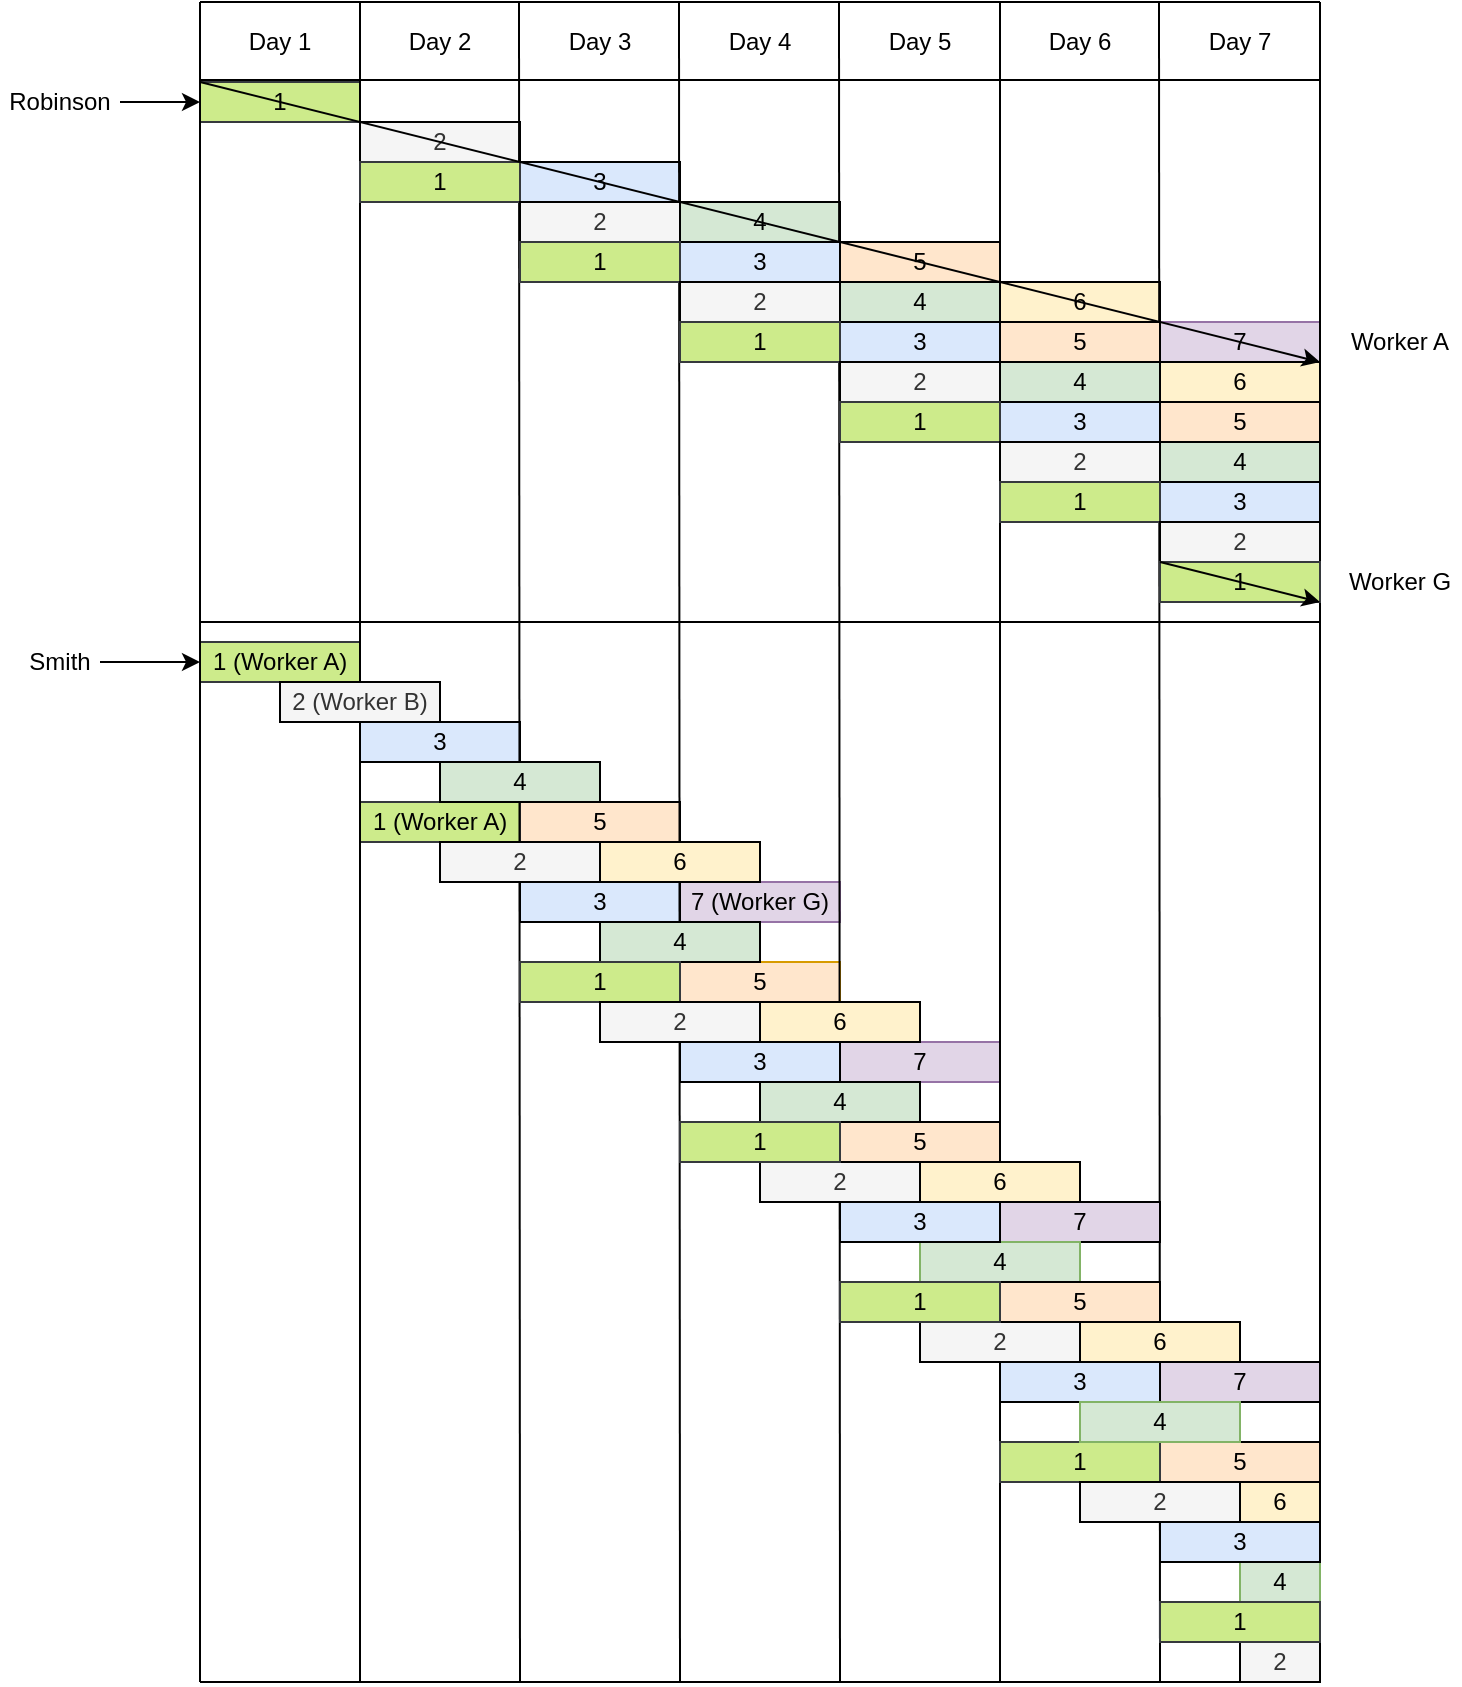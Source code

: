 <mxfile version="13.3.5" type="device"><diagram id="KAXBf_kx3AILCAbANQSw" name="Page-1"><mxGraphModel dx="786" dy="531" grid="1" gridSize="10" guides="1" tooltips="1" connect="1" arrows="1" fold="1" page="1" pageScale="1" pageWidth="850" pageHeight="1100" math="0" shadow="0"><root><mxCell id="0"/><mxCell id="1" parent="0"/><mxCell id="9sUjh-PPKG85lTqLTAeu-1" value="1" style="rounded=0;whiteSpace=wrap;html=1;fillColor=#cdeb8b;strokeColor=#36393d;" vertex="1" parent="1"><mxGeometry x="120" y="120" width="80" height="20" as="geometry"/></mxCell><mxCell id="9sUjh-PPKG85lTqLTAeu-2" value="2" style="rounded=0;whiteSpace=wrap;html=1;fillColor=#f5f5f5;fontColor=#333333;" vertex="1" parent="1"><mxGeometry x="200" y="140" width="80" height="20" as="geometry"/></mxCell><mxCell id="9sUjh-PPKG85lTqLTAeu-3" value="3" style="rounded=0;whiteSpace=wrap;html=1;fillColor=#dae8fc;" vertex="1" parent="1"><mxGeometry x="280" y="160" width="80" height="20" as="geometry"/></mxCell><mxCell id="9sUjh-PPKG85lTqLTAeu-4" value="4" style="rounded=0;whiteSpace=wrap;html=1;fillColor=#d5e8d4;" vertex="1" parent="1"><mxGeometry x="360" y="180" width="80" height="20" as="geometry"/></mxCell><mxCell id="9sUjh-PPKG85lTqLTAeu-5" value="5" style="rounded=0;whiteSpace=wrap;html=1;fillColor=#ffe6cc;" vertex="1" parent="1"><mxGeometry x="440" y="200" width="80" height="20" as="geometry"/></mxCell><mxCell id="9sUjh-PPKG85lTqLTAeu-6" value="6" style="rounded=0;whiteSpace=wrap;html=1;fillColor=#fff2cc;" vertex="1" parent="1"><mxGeometry x="520" y="220" width="80" height="20" as="geometry"/></mxCell><mxCell id="9sUjh-PPKG85lTqLTAeu-7" value="7" style="rounded=0;whiteSpace=wrap;html=1;fillColor=#e1d5e7;strokeColor=#9673a6;" vertex="1" parent="1"><mxGeometry x="600" y="240" width="80" height="20" as="geometry"/></mxCell><mxCell id="9sUjh-PPKG85lTqLTAeu-10" value="1 (Worker A)" style="rounded=0;whiteSpace=wrap;html=1;fillColor=#cdeb8b;strokeColor=#36393d;" vertex="1" parent="1"><mxGeometry x="120" y="400" width="80" height="20" as="geometry"/></mxCell><mxCell id="9sUjh-PPKG85lTqLTAeu-12" value="3" style="rounded=0;whiteSpace=wrap;html=1;fillColor=#dae8fc;" vertex="1" parent="1"><mxGeometry x="200" y="440" width="80" height="20" as="geometry"/></mxCell><mxCell id="9sUjh-PPKG85lTqLTAeu-14" value="5" style="rounded=0;whiteSpace=wrap;html=1;fillColor=#ffe6cc;" vertex="1" parent="1"><mxGeometry x="280" y="480" width="80" height="20" as="geometry"/></mxCell><mxCell id="9sUjh-PPKG85lTqLTAeu-16" value="7 (Worker G)" style="rounded=0;whiteSpace=wrap;html=1;fillColor=#e1d5e7;strokeColor=#9673a6;" vertex="1" parent="1"><mxGeometry x="360" y="520" width="80" height="20" as="geometry"/></mxCell><mxCell id="9sUjh-PPKG85lTqLTAeu-29" style="edgeStyle=orthogonalEdgeStyle;rounded=0;orthogonalLoop=1;jettySize=auto;html=1;exitX=1;exitY=0.5;exitDx=0;exitDy=0;entryX=0;entryY=0.5;entryDx=0;entryDy=0;" edge="1" parent="1" source="9sUjh-PPKG85lTqLTAeu-27" target="9sUjh-PPKG85lTqLTAeu-1"><mxGeometry relative="1" as="geometry"/></mxCell><mxCell id="9sUjh-PPKG85lTqLTAeu-27" value="Robinson" style="text;html=1;strokeColor=none;fillColor=none;align=center;verticalAlign=middle;whiteSpace=wrap;rounded=0;" vertex="1" parent="1"><mxGeometry x="20" y="120" width="60" height="20" as="geometry"/></mxCell><mxCell id="9sUjh-PPKG85lTqLTAeu-31" style="edgeStyle=orthogonalEdgeStyle;rounded=0;orthogonalLoop=1;jettySize=auto;html=1;entryX=0;entryY=0.5;entryDx=0;entryDy=0;exitX=1;exitY=0.5;exitDx=0;exitDy=0;" edge="1" parent="1" source="9sUjh-PPKG85lTqLTAeu-30" target="9sUjh-PPKG85lTqLTAeu-10"><mxGeometry relative="1" as="geometry"><mxPoint x="80" y="310" as="sourcePoint"/></mxGeometry></mxCell><mxCell id="9sUjh-PPKG85lTqLTAeu-30" value="Smith" style="text;html=1;strokeColor=none;fillColor=none;align=center;verticalAlign=middle;whiteSpace=wrap;rounded=0;" vertex="1" parent="1"><mxGeometry x="30" y="400" width="40" height="20" as="geometry"/></mxCell><mxCell id="9sUjh-PPKG85lTqLTAeu-32" value="Day 1" style="text;html=1;strokeColor=none;fillColor=none;align=center;verticalAlign=middle;whiteSpace=wrap;rounded=0;" vertex="1" parent="1"><mxGeometry x="140" y="90" width="40" height="20" as="geometry"/></mxCell><mxCell id="9sUjh-PPKG85lTqLTAeu-33" value="Day 2" style="text;html=1;strokeColor=none;fillColor=none;align=center;verticalAlign=middle;whiteSpace=wrap;rounded=0;" vertex="1" parent="1"><mxGeometry x="220" y="90" width="40" height="20" as="geometry"/></mxCell><mxCell id="9sUjh-PPKG85lTqLTAeu-34" value="Day 3" style="text;html=1;strokeColor=none;fillColor=none;align=center;verticalAlign=middle;whiteSpace=wrap;rounded=0;" vertex="1" parent="1"><mxGeometry x="300" y="90" width="40" height="20" as="geometry"/></mxCell><mxCell id="9sUjh-PPKG85lTqLTAeu-35" value="Day 4" style="text;html=1;strokeColor=none;fillColor=none;align=center;verticalAlign=middle;whiteSpace=wrap;rounded=0;" vertex="1" parent="1"><mxGeometry x="380" y="90" width="40" height="20" as="geometry"/></mxCell><mxCell id="9sUjh-PPKG85lTqLTAeu-36" value="Day 5" style="text;html=1;strokeColor=none;fillColor=none;align=center;verticalAlign=middle;whiteSpace=wrap;rounded=0;" vertex="1" parent="1"><mxGeometry x="460" y="90" width="40" height="20" as="geometry"/></mxCell><mxCell id="9sUjh-PPKG85lTqLTAeu-37" value="Day 6" style="text;html=1;strokeColor=none;fillColor=none;align=center;verticalAlign=middle;whiteSpace=wrap;rounded=0;" vertex="1" parent="1"><mxGeometry x="540" y="90" width="40" height="20" as="geometry"/></mxCell><mxCell id="9sUjh-PPKG85lTqLTAeu-38" value="Day 7" style="text;html=1;strokeColor=none;fillColor=none;align=center;verticalAlign=middle;whiteSpace=wrap;rounded=0;" vertex="1" parent="1"><mxGeometry x="620" y="90" width="40" height="20" as="geometry"/></mxCell><mxCell id="9sUjh-PPKG85lTqLTAeu-41" value="1 (Worker A)" style="rounded=0;whiteSpace=wrap;html=1;fillColor=#cdeb8b;strokeColor=#36393d;" vertex="1" parent="1"><mxGeometry x="200" y="480" width="80" height="20" as="geometry"/></mxCell><mxCell id="9sUjh-PPKG85lTqLTAeu-43" value="3" style="rounded=0;whiteSpace=wrap;html=1;fillColor=#dae8fc;" vertex="1" parent="1"><mxGeometry x="280" y="520" width="80" height="20" as="geometry"/></mxCell><mxCell id="9sUjh-PPKG85lTqLTAeu-45" value="5" style="rounded=0;whiteSpace=wrap;html=1;fillColor=#ffe6cc;strokeColor=#d79b00;" vertex="1" parent="1"><mxGeometry x="360" y="560" width="80" height="20" as="geometry"/></mxCell><mxCell id="9sUjh-PPKG85lTqLTAeu-47" value="7" style="rounded=0;whiteSpace=wrap;html=1;fillColor=#e1d5e7;strokeColor=#9673a6;" vertex="1" parent="1"><mxGeometry x="440" y="600" width="80" height="20" as="geometry"/></mxCell><mxCell id="9sUjh-PPKG85lTqLTAeu-56" value="" style="endArrow=none;html=1;" edge="1" parent="1"><mxGeometry width="50" height="50" relative="1" as="geometry"><mxPoint x="200" y="80" as="sourcePoint"/><mxPoint x="200" y="920" as="targetPoint"/></mxGeometry></mxCell><mxCell id="9sUjh-PPKG85lTqLTAeu-57" value="" style="endArrow=none;html=1;" edge="1" parent="1"><mxGeometry width="50" height="50" relative="1" as="geometry"><mxPoint x="279.5" y="80" as="sourcePoint"/><mxPoint x="280" y="920" as="targetPoint"/></mxGeometry></mxCell><mxCell id="9sUjh-PPKG85lTqLTAeu-58" value="" style="endArrow=none;html=1;" edge="1" parent="1"><mxGeometry width="50" height="50" relative="1" as="geometry"><mxPoint x="359.5" y="80" as="sourcePoint"/><mxPoint x="360" y="920" as="targetPoint"/></mxGeometry></mxCell><mxCell id="9sUjh-PPKG85lTqLTAeu-59" value="" style="endArrow=none;html=1;" edge="1" parent="1"><mxGeometry width="50" height="50" relative="1" as="geometry"><mxPoint x="439.5" y="80" as="sourcePoint"/><mxPoint x="440" y="920" as="targetPoint"/></mxGeometry></mxCell><mxCell id="9sUjh-PPKG85lTqLTAeu-60" value="" style="endArrow=none;html=1;" edge="1" parent="1"><mxGeometry width="50" height="50" relative="1" as="geometry"><mxPoint x="520" y="80" as="sourcePoint"/><mxPoint x="520" y="920" as="targetPoint"/></mxGeometry></mxCell><mxCell id="9sUjh-PPKG85lTqLTAeu-62" value="" style="endArrow=none;html=1;" edge="1" parent="1"><mxGeometry width="50" height="50" relative="1" as="geometry"><mxPoint x="599.5" y="80" as="sourcePoint"/><mxPoint x="600" y="920" as="targetPoint"/></mxGeometry></mxCell><mxCell id="9sUjh-PPKG85lTqLTAeu-11" value="2 (Worker B)" style="rounded=0;whiteSpace=wrap;html=1;fillColor=#f5f5f5;fontColor=#333333;" vertex="1" parent="1"><mxGeometry x="160" y="420" width="80" height="20" as="geometry"/></mxCell><mxCell id="9sUjh-PPKG85lTqLTAeu-13" value="4" style="rounded=0;whiteSpace=wrap;html=1;fillColor=#d5e8d4;" vertex="1" parent="1"><mxGeometry x="240" y="460" width="80" height="20" as="geometry"/></mxCell><mxCell id="9sUjh-PPKG85lTqLTAeu-15" value="6" style="rounded=0;whiteSpace=wrap;html=1;fillColor=#fff2cc;" vertex="1" parent="1"><mxGeometry x="320" y="500" width="80" height="20" as="geometry"/></mxCell><mxCell id="9sUjh-PPKG85lTqLTAeu-42" value="2" style="rounded=0;whiteSpace=wrap;html=1;fillColor=#f5f5f5;fontColor=#333333;" vertex="1" parent="1"><mxGeometry x="240" y="500" width="80" height="20" as="geometry"/></mxCell><mxCell id="9sUjh-PPKG85lTqLTAeu-44" value="4" style="rounded=0;whiteSpace=wrap;html=1;fillColor=#d5e8d4;" vertex="1" parent="1"><mxGeometry x="320" y="540" width="80" height="20" as="geometry"/></mxCell><mxCell id="9sUjh-PPKG85lTqLTAeu-46" value="6" style="rounded=0;whiteSpace=wrap;html=1;fillColor=#fff2cc;" vertex="1" parent="1"><mxGeometry x="400" y="580" width="80" height="20" as="geometry"/></mxCell><mxCell id="9sUjh-PPKG85lTqLTAeu-63" value="" style="endArrow=none;html=1;" edge="1" parent="1"><mxGeometry width="50" height="50" relative="1" as="geometry"><mxPoint x="120" y="80" as="sourcePoint"/><mxPoint x="120" y="920" as="targetPoint"/></mxGeometry></mxCell><mxCell id="9sUjh-PPKG85lTqLTAeu-64" value="" style="endArrow=none;html=1;entryX=1;entryY=1;entryDx=0;entryDy=0;" edge="1" parent="1" target="9sUjh-PPKG85lTqLTAeu-99"><mxGeometry width="50" height="50" relative="1" as="geometry"><mxPoint x="680" y="80" as="sourcePoint"/><mxPoint x="680" y="580" as="targetPoint"/></mxGeometry></mxCell><mxCell id="9sUjh-PPKG85lTqLTAeu-65" value="" style="endArrow=none;html=1;" edge="1" parent="1"><mxGeometry width="50" height="50" relative="1" as="geometry"><mxPoint x="120" y="80" as="sourcePoint"/><mxPoint x="680" y="80" as="targetPoint"/></mxGeometry></mxCell><mxCell id="9sUjh-PPKG85lTqLTAeu-67" value="1" style="rounded=0;whiteSpace=wrap;html=1;fillColor=#cdeb8b;strokeColor=#36393d;" vertex="1" parent="1"><mxGeometry x="280" y="560" width="80" height="20" as="geometry"/></mxCell><mxCell id="9sUjh-PPKG85lTqLTAeu-68" value="3" style="rounded=0;whiteSpace=wrap;html=1;fillColor=#dae8fc;" vertex="1" parent="1"><mxGeometry x="360" y="600" width="80" height="20" as="geometry"/></mxCell><mxCell id="9sUjh-PPKG85lTqLTAeu-69" value="5" style="rounded=0;whiteSpace=wrap;html=1;fillColor=#ffe6cc;" vertex="1" parent="1"><mxGeometry x="440" y="640" width="80" height="20" as="geometry"/></mxCell><mxCell id="9sUjh-PPKG85lTqLTAeu-70" value="7" style="rounded=0;whiteSpace=wrap;html=1;fillColor=#e1d5e7;" vertex="1" parent="1"><mxGeometry x="520" y="680" width="80" height="20" as="geometry"/></mxCell><mxCell id="9sUjh-PPKG85lTqLTAeu-71" value="2" style="rounded=0;whiteSpace=wrap;html=1;fillColor=#f5f5f5;fontColor=#333333;" vertex="1" parent="1"><mxGeometry x="320" y="580" width="80" height="20" as="geometry"/></mxCell><mxCell id="9sUjh-PPKG85lTqLTAeu-72" value="4" style="rounded=0;whiteSpace=wrap;html=1;fillColor=#d5e8d4;" vertex="1" parent="1"><mxGeometry x="400" y="620" width="80" height="20" as="geometry"/></mxCell><mxCell id="9sUjh-PPKG85lTqLTAeu-73" value="6" style="rounded=0;whiteSpace=wrap;html=1;fillColor=#fff2cc;" vertex="1" parent="1"><mxGeometry x="480" y="660" width="80" height="20" as="geometry"/></mxCell><mxCell id="9sUjh-PPKG85lTqLTAeu-81" value="" style="endArrow=none;html=1;" edge="1" parent="1"><mxGeometry width="50" height="50" relative="1" as="geometry"><mxPoint x="120" y="920" as="sourcePoint"/><mxPoint x="680" y="920" as="targetPoint"/></mxGeometry></mxCell><mxCell id="9sUjh-PPKG85lTqLTAeu-82" value="" style="endArrow=none;html=1;" edge="1" parent="1"><mxGeometry width="50" height="50" relative="1" as="geometry"><mxPoint x="120" y="119" as="sourcePoint"/><mxPoint x="680" y="119" as="targetPoint"/></mxGeometry></mxCell><mxCell id="9sUjh-PPKG85lTqLTAeu-83" value="" style="endArrow=none;html=1;" edge="1" parent="1"><mxGeometry width="50" height="50" relative="1" as="geometry"><mxPoint x="120" y="390" as="sourcePoint"/><mxPoint x="680" y="390" as="targetPoint"/></mxGeometry></mxCell><mxCell id="9sUjh-PPKG85lTqLTAeu-87" value="6" style="rounded=0;whiteSpace=wrap;html=1;fillColor=#fff2cc;" vertex="1" parent="1"><mxGeometry x="560" y="740" width="80" height="20" as="geometry"/></mxCell><mxCell id="9sUjh-PPKG85lTqLTAeu-88" value="2" style="rounded=0;whiteSpace=wrap;html=1;fillColor=#f5f5f5;fontColor=#333333;" vertex="1" parent="1"><mxGeometry x="400" y="660" width="80" height="20" as="geometry"/></mxCell><mxCell id="9sUjh-PPKG85lTqLTAeu-89" value="4" style="rounded=0;whiteSpace=wrap;html=1;fillColor=#d5e8d4;strokeColor=#82b366;" vertex="1" parent="1"><mxGeometry x="480" y="700" width="80" height="20" as="geometry"/></mxCell><mxCell id="9sUjh-PPKG85lTqLTAeu-90" value="1" style="rounded=0;whiteSpace=wrap;html=1;fillColor=#cdeb8b;strokeColor=#36393d;" vertex="1" parent="1"><mxGeometry x="360" y="640" width="80" height="20" as="geometry"/></mxCell><mxCell id="9sUjh-PPKG85lTqLTAeu-91" value="3" style="rounded=0;whiteSpace=wrap;html=1;fillColor=#dae8fc;" vertex="1" parent="1"><mxGeometry x="440" y="680" width="80" height="20" as="geometry"/></mxCell><mxCell id="9sUjh-PPKG85lTqLTAeu-92" value="5" style="rounded=0;whiteSpace=wrap;html=1;fillColor=#ffe6cc;" vertex="1" parent="1"><mxGeometry x="520" y="720" width="80" height="20" as="geometry"/></mxCell><mxCell id="9sUjh-PPKG85lTqLTAeu-93" value="7" style="rounded=0;whiteSpace=wrap;html=1;fillColor=#e1d5e7;" vertex="1" parent="1"><mxGeometry x="600" y="760" width="80" height="20" as="geometry"/></mxCell><mxCell id="9sUjh-PPKG85lTqLTAeu-94" value="2" style="rounded=0;whiteSpace=wrap;html=1;fillColor=#f5f5f5;fontColor=#333333;" vertex="1" parent="1"><mxGeometry x="480" y="740" width="80" height="20" as="geometry"/></mxCell><mxCell id="9sUjh-PPKG85lTqLTAeu-95" value="4" style="rounded=0;whiteSpace=wrap;html=1;fillColor=#d5e8d4;strokeColor=#82b366;" vertex="1" parent="1"><mxGeometry x="640" y="860" width="40" height="20" as="geometry"/></mxCell><mxCell id="9sUjh-PPKG85lTqLTAeu-96" value="1" style="rounded=0;whiteSpace=wrap;html=1;fillColor=#cdeb8b;strokeColor=#36393d;" vertex="1" parent="1"><mxGeometry x="440" y="720" width="80" height="20" as="geometry"/></mxCell><mxCell id="9sUjh-PPKG85lTqLTAeu-97" value="3" style="rounded=0;whiteSpace=wrap;html=1;fillColor=#dae8fc;" vertex="1" parent="1"><mxGeometry x="520" y="760" width="80" height="20" as="geometry"/></mxCell><mxCell id="9sUjh-PPKG85lTqLTAeu-98" value="5" style="rounded=0;whiteSpace=wrap;html=1;fillColor=#ffe6cc;" vertex="1" parent="1"><mxGeometry x="600" y="800" width="80" height="20" as="geometry"/></mxCell><mxCell id="9sUjh-PPKG85lTqLTAeu-99" value="2" style="rounded=0;whiteSpace=wrap;html=1;fillColor=#f5f5f5;fontColor=#333333;" vertex="1" parent="1"><mxGeometry x="640" y="900" width="40" height="20" as="geometry"/></mxCell><mxCell id="9sUjh-PPKG85lTqLTAeu-100" value="1" style="rounded=0;whiteSpace=wrap;html=1;fillColor=#cdeb8b;strokeColor=#36393d;" vertex="1" parent="1"><mxGeometry x="520" y="800" width="80" height="20" as="geometry"/></mxCell><mxCell id="9sUjh-PPKG85lTqLTAeu-101" value="3" style="rounded=0;whiteSpace=wrap;html=1;fillColor=#dae8fc;" vertex="1" parent="1"><mxGeometry x="600" y="840" width="80" height="20" as="geometry"/></mxCell><mxCell id="9sUjh-PPKG85lTqLTAeu-102" value="1" style="rounded=0;whiteSpace=wrap;html=1;fillColor=#cdeb8b;strokeColor=#36393d;" vertex="1" parent="1"><mxGeometry x="600" y="880" width="80" height="20" as="geometry"/></mxCell><mxCell id="9sUjh-PPKG85lTqLTAeu-103" value="4" style="rounded=0;whiteSpace=wrap;html=1;fillColor=#d5e8d4;strokeColor=#82b366;" vertex="1" parent="1"><mxGeometry x="560" y="780" width="80" height="20" as="geometry"/></mxCell><mxCell id="9sUjh-PPKG85lTqLTAeu-104" value="6" style="rounded=0;whiteSpace=wrap;html=1;fillColor=#fff2cc;" vertex="1" parent="1"><mxGeometry x="640" y="820" width="40" height="20" as="geometry"/></mxCell><mxCell id="9sUjh-PPKG85lTqLTAeu-105" value="2" style="rounded=0;whiteSpace=wrap;html=1;fillColor=#f5f5f5;fontColor=#333333;" vertex="1" parent="1"><mxGeometry x="560" y="820" width="80" height="20" as="geometry"/></mxCell><mxCell id="9sUjh-PPKG85lTqLTAeu-106" value="1" style="rounded=0;whiteSpace=wrap;html=1;fillColor=#cdeb8b;strokeColor=#36393d;" vertex="1" parent="1"><mxGeometry x="200" y="160" width="80" height="20" as="geometry"/></mxCell><mxCell id="9sUjh-PPKG85lTqLTAeu-107" value="2" style="rounded=0;whiteSpace=wrap;html=1;fillColor=#f5f5f5;fontColor=#333333;" vertex="1" parent="1"><mxGeometry x="280" y="180" width="80" height="20" as="geometry"/></mxCell><mxCell id="9sUjh-PPKG85lTqLTAeu-108" value="3" style="rounded=0;whiteSpace=wrap;html=1;fillColor=#dae8fc;" vertex="1" parent="1"><mxGeometry x="360" y="200" width="80" height="20" as="geometry"/></mxCell><mxCell id="9sUjh-PPKG85lTqLTAeu-109" value="4" style="rounded=0;whiteSpace=wrap;html=1;fillColor=#d5e8d4;" vertex="1" parent="1"><mxGeometry x="440" y="220" width="80" height="20" as="geometry"/></mxCell><mxCell id="9sUjh-PPKG85lTqLTAeu-110" value="5" style="rounded=0;whiteSpace=wrap;html=1;fillColor=#ffe6cc;" vertex="1" parent="1"><mxGeometry x="520" y="240" width="80" height="20" as="geometry"/></mxCell><mxCell id="9sUjh-PPKG85lTqLTAeu-111" value="6" style="rounded=0;whiteSpace=wrap;html=1;fillColor=#fff2cc;" vertex="1" parent="1"><mxGeometry x="600" y="260" width="80" height="20" as="geometry"/></mxCell><mxCell id="9sUjh-PPKG85lTqLTAeu-113" value="1" style="rounded=0;whiteSpace=wrap;html=1;fillColor=#cdeb8b;strokeColor=#36393d;" vertex="1" parent="1"><mxGeometry x="280" y="200" width="80" height="20" as="geometry"/></mxCell><mxCell id="9sUjh-PPKG85lTqLTAeu-114" value="2" style="rounded=0;whiteSpace=wrap;html=1;fillColor=#f5f5f5;fontColor=#333333;" vertex="1" parent="1"><mxGeometry x="360" y="220" width="80" height="20" as="geometry"/></mxCell><mxCell id="9sUjh-PPKG85lTqLTAeu-115" value="3" style="rounded=0;whiteSpace=wrap;html=1;fillColor=#dae8fc;" vertex="1" parent="1"><mxGeometry x="440" y="240" width="80" height="20" as="geometry"/></mxCell><mxCell id="9sUjh-PPKG85lTqLTAeu-116" value="4" style="rounded=0;whiteSpace=wrap;html=1;fillColor=#d5e8d4;" vertex="1" parent="1"><mxGeometry x="520" y="260" width="80" height="20" as="geometry"/></mxCell><mxCell id="9sUjh-PPKG85lTqLTAeu-117" value="5" style="rounded=0;whiteSpace=wrap;html=1;fillColor=#ffe6cc;" vertex="1" parent="1"><mxGeometry x="600" y="280" width="80" height="20" as="geometry"/></mxCell><mxCell id="9sUjh-PPKG85lTqLTAeu-120" value="1" style="rounded=0;whiteSpace=wrap;html=1;fillColor=#cdeb8b;strokeColor=#36393d;" vertex="1" parent="1"><mxGeometry x="360" y="240" width="80" height="20" as="geometry"/></mxCell><mxCell id="9sUjh-PPKG85lTqLTAeu-121" value="2" style="rounded=0;whiteSpace=wrap;html=1;fillColor=#f5f5f5;fontColor=#333333;" vertex="1" parent="1"><mxGeometry x="440" y="260" width="80" height="20" as="geometry"/></mxCell><mxCell id="9sUjh-PPKG85lTqLTAeu-122" value="3" style="rounded=0;whiteSpace=wrap;html=1;fillColor=#dae8fc;" vertex="1" parent="1"><mxGeometry x="520" y="280" width="80" height="20" as="geometry"/></mxCell><mxCell id="9sUjh-PPKG85lTqLTAeu-123" value="4" style="rounded=0;whiteSpace=wrap;html=1;fillColor=#d5e8d4;" vertex="1" parent="1"><mxGeometry x="600" y="300" width="80" height="20" as="geometry"/></mxCell><mxCell id="9sUjh-PPKG85lTqLTAeu-127" value="1" style="rounded=0;whiteSpace=wrap;html=1;fillColor=#cdeb8b;strokeColor=#36393d;" vertex="1" parent="1"><mxGeometry x="440" y="280" width="80" height="20" as="geometry"/></mxCell><mxCell id="9sUjh-PPKG85lTqLTAeu-128" value="2" style="rounded=0;whiteSpace=wrap;html=1;fillColor=#f5f5f5;fontColor=#333333;" vertex="1" parent="1"><mxGeometry x="520" y="300" width="80" height="20" as="geometry"/></mxCell><mxCell id="9sUjh-PPKG85lTqLTAeu-129" value="3" style="rounded=0;whiteSpace=wrap;html=1;fillColor=#dae8fc;" vertex="1" parent="1"><mxGeometry x="600" y="320" width="80" height="20" as="geometry"/></mxCell><mxCell id="9sUjh-PPKG85lTqLTAeu-134" value="1" style="rounded=0;whiteSpace=wrap;html=1;fillColor=#cdeb8b;strokeColor=#36393d;" vertex="1" parent="1"><mxGeometry x="520" y="320" width="80" height="20" as="geometry"/></mxCell><mxCell id="9sUjh-PPKG85lTqLTAeu-135" value="2" style="rounded=0;whiteSpace=wrap;html=1;fillColor=#f5f5f5;fontColor=#333333;" vertex="1" parent="1"><mxGeometry x="600" y="340" width="80" height="20" as="geometry"/></mxCell><mxCell id="9sUjh-PPKG85lTqLTAeu-148" value="1" style="rounded=0;whiteSpace=wrap;html=1;fillColor=#cdeb8b;strokeColor=#36393d;" vertex="1" parent="1"><mxGeometry x="600" y="360" width="80" height="20" as="geometry"/></mxCell><mxCell id="9sUjh-PPKG85lTqLTAeu-149" value="" style="endArrow=classic;html=1;entryX=1;entryY=0;entryDx=0;entryDy=0;" edge="1" parent="1" target="9sUjh-PPKG85lTqLTAeu-111"><mxGeometry width="50" height="50" relative="1" as="geometry"><mxPoint x="120" y="120" as="sourcePoint"/><mxPoint x="710" y="255" as="targetPoint"/></mxGeometry></mxCell><mxCell id="9sUjh-PPKG85lTqLTAeu-150" value="Worker A" style="text;html=1;strokeColor=none;fillColor=none;align=center;verticalAlign=middle;whiteSpace=wrap;rounded=0;" vertex="1" parent="1"><mxGeometry x="690" y="240" width="60" height="20" as="geometry"/></mxCell><mxCell id="9sUjh-PPKG85lTqLTAeu-153" value="Worker G" style="text;html=1;strokeColor=none;fillColor=none;align=center;verticalAlign=middle;whiteSpace=wrap;rounded=0;" vertex="1" parent="1"><mxGeometry x="690" y="360" width="60" height="20" as="geometry"/></mxCell><mxCell id="9sUjh-PPKG85lTqLTAeu-154" value="" style="endArrow=classic;html=1;" edge="1" parent="1"><mxGeometry width="50" height="50" relative="1" as="geometry"><mxPoint x="600" y="360" as="sourcePoint"/><mxPoint x="680" y="380" as="targetPoint"/></mxGeometry></mxCell></root></mxGraphModel></diagram></mxfile>